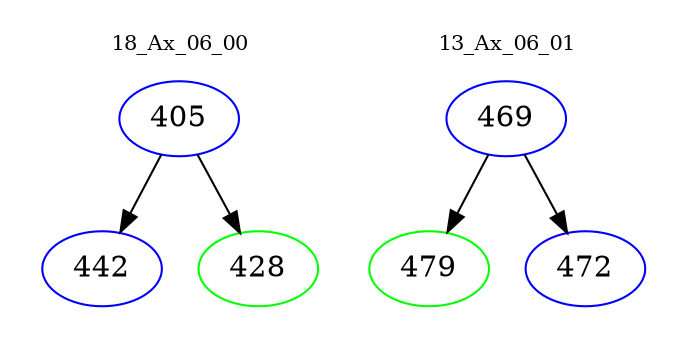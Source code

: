 digraph{
subgraph cluster_0 {
color = white
label = "18_Ax_06_00";
fontsize=10;
T0_405 [label="405", color="blue"]
T0_405 -> T0_442 [color="black"]
T0_442 [label="442", color="blue"]
T0_405 -> T0_428 [color="black"]
T0_428 [label="428", color="green"]
}
subgraph cluster_1 {
color = white
label = "13_Ax_06_01";
fontsize=10;
T1_469 [label="469", color="blue"]
T1_469 -> T1_479 [color="black"]
T1_479 [label="479", color="green"]
T1_469 -> T1_472 [color="black"]
T1_472 [label="472", color="blue"]
}
}

